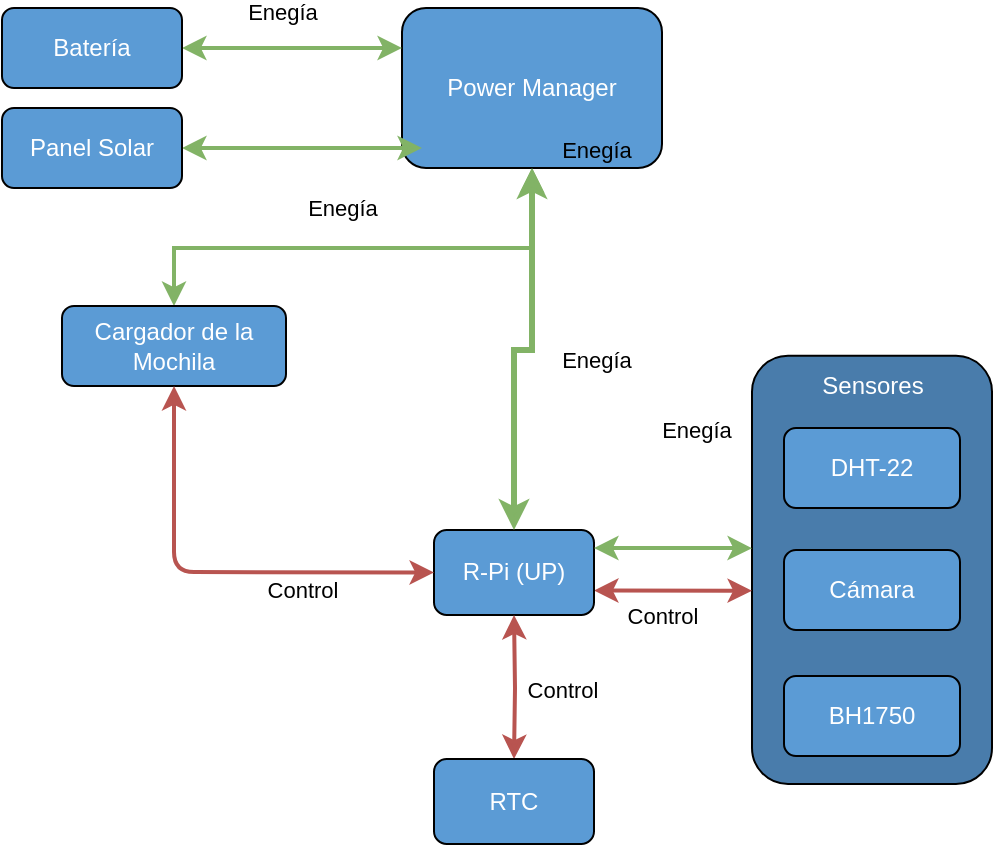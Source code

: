 <mxfile version="15.1.4" type="device"><diagram id="9G9Ib_QL3AFAmMRXJP5O" name="Page-1"><mxGraphModel dx="1422" dy="794" grid="1" gridSize="10" guides="1" tooltips="1" connect="1" arrows="1" fold="1" page="1" pageScale="1" pageWidth="827" pageHeight="1169" math="0" shadow="0"><root><mxCell id="0"/><mxCell id="1" parent="0"/><mxCell id="r654H4-0baNqNubNCEJS-1" value="" style="rounded=1;whiteSpace=wrap;html=1;fillColor=#497CAB;" parent="1" vertex="1"><mxGeometry x="885" y="533.896" width="120" height="214.104" as="geometry"/></mxCell><mxCell id="r654H4-0baNqNubNCEJS-2" style="edgeStyle=orthogonalEdgeStyle;rounded=0;orthogonalLoop=1;jettySize=auto;html=1;entryX=0;entryY=0.74;entryDx=0;entryDy=0;entryPerimeter=0;startArrow=classic;startFill=1;strokeWidth=2;fillColor=#f8cecc;strokeColor=#b85450;" parent="1" edge="1"><mxGeometry relative="1" as="geometry"><mxPoint x="806" y="651.257" as="sourcePoint"/><mxPoint x="885" y="651.333" as="targetPoint"/></mxGeometry></mxCell><mxCell id="r654H4-0baNqNubNCEJS-39" value="Control" style="edgeLabel;html=1;align=center;verticalAlign=middle;resizable=0;points=[];labelBackgroundColor=none;" parent="r654H4-0baNqNubNCEJS-2" vertex="1" connectable="0"><mxGeometry x="0.269" y="1" relative="1" as="geometry"><mxPoint x="-16" y="13" as="offset"/></mxGeometry></mxCell><mxCell id="r654H4-0baNqNubNCEJS-40" value="Control" style="edgeLabel;html=1;align=center;verticalAlign=middle;resizable=0;points=[];labelBackgroundColor=none;" parent="r654H4-0baNqNubNCEJS-2" vertex="1" connectable="0"><mxGeometry x="0.269" y="1" relative="1" as="geometry"><mxPoint x="-66" y="50" as="offset"/></mxGeometry></mxCell><mxCell id="r654H4-0baNqNubNCEJS-41" value="Control" style="edgeLabel;html=1;align=center;verticalAlign=middle;resizable=0;points=[];labelBackgroundColor=none;" parent="r654H4-0baNqNubNCEJS-2" vertex="1" connectable="0"><mxGeometry x="0.269" y="1" relative="1" as="geometry"><mxPoint x="-196" as="offset"/></mxGeometry></mxCell><mxCell id="r654H4-0baNqNubNCEJS-3" value="&lt;font color=&quot;#FFFFFF&quot;&gt;R-Pi (UP)&lt;/font&gt;" style="rounded=1;whiteSpace=wrap;html=1;fillColor=#5B9BD5;" parent="1" vertex="1"><mxGeometry x="726" y="621" width="80" height="42.5" as="geometry"/></mxCell><mxCell id="r654H4-0baNqNubNCEJS-6" value="" style="edgeStyle=orthogonalEdgeStyle;rounded=0;orthogonalLoop=1;jettySize=auto;html=1;startArrow=classic;startFill=1;strokeWidth=3;fillColor=#d5e8d4;strokeColor=#82b366;" parent="1" source="r654H4-0baNqNubNCEJS-8" target="r654H4-0baNqNubNCEJS-3" edge="1"><mxGeometry relative="1" as="geometry"><Array as="points"><mxPoint x="775" y="531"/><mxPoint x="766" y="531"/></Array></mxGeometry></mxCell><mxCell id="r654H4-0baNqNubNCEJS-8" value="&lt;font color=&quot;#ffffff&quot;&gt;Power Manager&lt;/font&gt;" style="rounded=1;whiteSpace=wrap;html=1;fillColor=#5B9BD5;" parent="1" vertex="1"><mxGeometry x="710" y="360" width="130" height="80" as="geometry"/></mxCell><mxCell id="r654H4-0baNqNubNCEJS-9" value="" style="edgeStyle=orthogonalEdgeStyle;rounded=0;orthogonalLoop=1;jettySize=auto;html=1;startArrow=classic;startFill=1;strokeWidth=2;fillColor=#d5e8d4;strokeColor=#82b366;entryX=0;entryY=0.25;entryDx=0;entryDy=0;" parent="1" source="r654H4-0baNqNubNCEJS-10" target="r654H4-0baNqNubNCEJS-8" edge="1"><mxGeometry relative="1" as="geometry"><mxPoint x="690" y="380" as="targetPoint"/></mxGeometry></mxCell><mxCell id="r654H4-0baNqNubNCEJS-10" value="&lt;font color=&quot;#ffffff&quot;&gt;Batería&lt;/font&gt;" style="rounded=1;whiteSpace=wrap;html=1;fillColor=#5B9BD5;" parent="1" vertex="1"><mxGeometry x="510" y="360" width="90" height="40" as="geometry"/></mxCell><mxCell id="r654H4-0baNqNubNCEJS-11" value="" style="edgeStyle=orthogonalEdgeStyle;rounded=0;orthogonalLoop=1;jettySize=auto;html=1;startArrow=classic;startFill=1;strokeWidth=2;fillColor=#d5e8d4;strokeColor=#82b366;" parent="1" source="r654H4-0baNqNubNCEJS-12" target="r654H4-0baNqNubNCEJS-8" edge="1"><mxGeometry relative="1" as="geometry"><Array as="points"><mxPoint x="596" y="480"/><mxPoint x="775" y="480"/></Array></mxGeometry></mxCell><mxCell id="r654H4-0baNqNubNCEJS-34" value="Enegía" style="edgeLabel;html=1;align=center;verticalAlign=middle;resizable=0;points=[];labelBackgroundColor=none;" parent="r654H4-0baNqNubNCEJS-11" vertex="1" connectable="0"><mxGeometry x="0.162" y="-1" relative="1" as="geometry"><mxPoint x="-31" y="-21" as="offset"/></mxGeometry></mxCell><mxCell id="r654H4-0baNqNubNCEJS-35" value="Enegía" style="edgeLabel;html=1;align=center;verticalAlign=middle;resizable=0;points=[];labelBackgroundColor=none;" parent="r654H4-0baNqNubNCEJS-11" vertex="1" connectable="0"><mxGeometry x="0.162" y="-1" relative="1" as="geometry"><mxPoint x="-61" y="-119" as="offset"/></mxGeometry></mxCell><mxCell id="r654H4-0baNqNubNCEJS-36" value="Enegía" style="edgeLabel;html=1;align=center;verticalAlign=middle;resizable=0;points=[];labelBackgroundColor=none;" parent="r654H4-0baNqNubNCEJS-11" vertex="1" connectable="0"><mxGeometry x="0.162" y="-1" relative="1" as="geometry"><mxPoint x="96" y="-50" as="offset"/></mxGeometry></mxCell><mxCell id="r654H4-0baNqNubNCEJS-37" value="Enegía" style="edgeLabel;html=1;align=center;verticalAlign=middle;resizable=0;points=[];labelBackgroundColor=none;" parent="r654H4-0baNqNubNCEJS-11" vertex="1" connectable="0"><mxGeometry x="0.162" y="-1" relative="1" as="geometry"><mxPoint x="96" y="55" as="offset"/></mxGeometry></mxCell><mxCell id="r654H4-0baNqNubNCEJS-38" value="Enegía" style="edgeLabel;html=1;align=center;verticalAlign=middle;resizable=0;points=[];labelBackgroundColor=none;" parent="r654H4-0baNqNubNCEJS-11" vertex="1" connectable="0"><mxGeometry x="0.162" y="-1" relative="1" as="geometry"><mxPoint x="146" y="90" as="offset"/></mxGeometry></mxCell><mxCell id="r654H4-0baNqNubNCEJS-12" value="&lt;font color=&quot;#ffffff&quot;&gt;Cargador de la Mochila&lt;/font&gt;" style="rounded=1;whiteSpace=wrap;html=1;fillColor=#5B9BD5;" parent="1" vertex="1"><mxGeometry x="540" y="509" width="112" height="40" as="geometry"/></mxCell><mxCell id="r654H4-0baNqNubNCEJS-13" value="&lt;font color=&quot;#FFFFFF&quot;&gt;&lt;span style=&quot;background-color: transparent&quot;&gt;Sensores&lt;/span&gt;&lt;/font&gt;" style="text;html=1;align=center;verticalAlign=middle;resizable=0;points=[];autosize=1;strokeColor=none;shadow=0;rounded=0;" parent="1" vertex="1"><mxGeometry x="910" y="538.9" width="70" height="20" as="geometry"/></mxCell><mxCell id="r654H4-0baNqNubNCEJS-15" value="&lt;font color=&quot;#FFFFFF&quot;&gt;DHT-22&lt;/font&gt;" style="rounded=1;whiteSpace=wrap;html=1;fillColor=#5B9BD5;" parent="1" vertex="1"><mxGeometry x="901" y="570" width="88" height="40" as="geometry"/></mxCell><mxCell id="r654H4-0baNqNubNCEJS-16" value="&lt;font color=&quot;#FFFFFF&quot;&gt;Cámara&lt;/font&gt;" style="rounded=1;whiteSpace=wrap;html=1;fillColor=#5B9BD5;" parent="1" vertex="1"><mxGeometry x="901" y="631" width="88" height="40" as="geometry"/></mxCell><mxCell id="r654H4-0baNqNubNCEJS-17" value="&lt;font color=&quot;#FFFFFF&quot;&gt;BH1750&lt;/font&gt;" style="rounded=1;whiteSpace=wrap;html=1;fillColor=#5B9BD5;" parent="1" vertex="1"><mxGeometry x="901" y="694" width="88" height="40" as="geometry"/></mxCell><mxCell id="r654H4-0baNqNubNCEJS-18" value="" style="edgeStyle=orthogonalEdgeStyle;rounded=0;orthogonalLoop=1;jettySize=auto;html=1;startArrow=classic;startFill=1;strokeWidth=2;fillColor=#d5e8d4;strokeColor=#82b366;" parent="1" source="r654H4-0baNqNubNCEJS-19" edge="1"><mxGeometry relative="1" as="geometry"><mxPoint x="720" y="430" as="targetPoint"/></mxGeometry></mxCell><mxCell id="r654H4-0baNqNubNCEJS-19" value="&lt;font color=&quot;#ffffff&quot;&gt;Panel Solar&lt;/font&gt;" style="rounded=1;whiteSpace=wrap;html=1;fillColor=#5B9BD5;" parent="1" vertex="1"><mxGeometry x="510" y="410" width="90" height="40" as="geometry"/></mxCell><mxCell id="r654H4-0baNqNubNCEJS-20" value="" style="endArrow=classic;startArrow=classic;html=1;entryX=0.5;entryY=1;entryDx=0;entryDy=0;exitX=0;exitY=0.5;exitDx=0;exitDy=0;rounded=1;strokeWidth=2;fillColor=#f8cecc;strokeColor=#b85450;" parent="1" source="r654H4-0baNqNubNCEJS-3" target="r654H4-0baNqNubNCEJS-12" edge="1"><mxGeometry width="50" height="50" relative="1" as="geometry"><mxPoint x="590" y="640" as="sourcePoint"/><mxPoint x="640" y="590" as="targetPoint"/><Array as="points"><mxPoint x="596" y="642"/></Array></mxGeometry></mxCell><mxCell id="r654H4-0baNqNubNCEJS-24" value="" style="edgeStyle=orthogonalEdgeStyle;rounded=0;orthogonalLoop=1;jettySize=auto;html=1;startArrow=classic;startFill=1;strokeWidth=2;fillColor=#f8cecc;strokeColor=#b85450;" parent="1" target="r654H4-0baNqNubNCEJS-25" edge="1"><mxGeometry relative="1" as="geometry"><mxPoint x="766" y="663.5" as="sourcePoint"/></mxGeometry></mxCell><mxCell id="r654H4-0baNqNubNCEJS-25" value="&lt;font color=&quot;#FFFFFF&quot;&gt;RTC&lt;/font&gt;" style="rounded=1;whiteSpace=wrap;html=1;fillColor=#5B9BD5;" parent="1" vertex="1"><mxGeometry x="726" y="735.5" width="80" height="42.5" as="geometry"/></mxCell><mxCell id="r654H4-0baNqNubNCEJS-26" style="edgeStyle=orthogonalEdgeStyle;rounded=0;orthogonalLoop=1;jettySize=auto;html=1;entryX=0;entryY=0.74;entryDx=0;entryDy=0;entryPerimeter=0;startArrow=classic;startFill=1;strokeWidth=2;fillColor=#d5e8d4;strokeColor=#82b366;" parent="1" edge="1"><mxGeometry relative="1" as="geometry"><mxPoint x="806" y="629.997" as="sourcePoint"/><mxPoint x="885" y="630.073" as="targetPoint"/><Array as="points"><mxPoint x="870" y="630"/><mxPoint x="870" y="630"/></Array></mxGeometry></mxCell></root></mxGraphModel></diagram></mxfile>